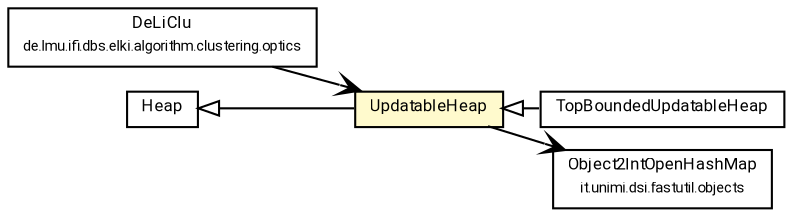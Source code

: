 #!/usr/local/bin/dot
#
# Class diagram 
# Generated by UMLGraph version R5_7_2-60-g0e99a6 (http://www.spinellis.gr/umlgraph/)
#

digraph G {
	graph [fontnames="svg"]
	edge [fontname="Roboto",fontsize=7,labelfontname="Roboto",labelfontsize=7,color="black"];
	node [fontname="Roboto",fontcolor="black",fontsize=8,shape=plaintext,margin=0,width=0,height=0];
	nodesep=0.15;
	ranksep=0.25;
	rankdir=LR;
	// de.lmu.ifi.dbs.elki.algorithm.clustering.optics.DeLiClu<V extends de.lmu.ifi.dbs.elki.data.NumberVector>
	c10598473 [label=<<table title="de.lmu.ifi.dbs.elki.algorithm.clustering.optics.DeLiClu" border="0" cellborder="1" cellspacing="0" cellpadding="2" href="../../../algorithm/clustering/optics/DeLiClu.html" target="_parent">
		<tr><td><table border="0" cellspacing="0" cellpadding="1">
		<tr><td align="center" balign="center"> <font face="Roboto">DeLiClu</font> </td></tr>
		<tr><td align="center" balign="center"> <font face="Roboto" point-size="7.0">de.lmu.ifi.dbs.elki.algorithm.clustering.optics</font> </td></tr>
		</table></td></tr>
		</table>>, URL="../../../algorithm/clustering/optics/DeLiClu.html"];
	// de.lmu.ifi.dbs.elki.utilities.datastructures.heap.Heap<E>
	c10600336 [label=<<table title="de.lmu.ifi.dbs.elki.utilities.datastructures.heap.Heap" border="0" cellborder="1" cellspacing="0" cellpadding="2" href="Heap.html" target="_parent">
		<tr><td><table border="0" cellspacing="0" cellpadding="1">
		<tr><td align="center" balign="center"> <font face="Roboto">Heap</font> </td></tr>
		</table></td></tr>
		</table>>, URL="Heap.html"];
	// de.lmu.ifi.dbs.elki.utilities.datastructures.heap.UpdatableHeap<O>
	c10600338 [label=<<table title="de.lmu.ifi.dbs.elki.utilities.datastructures.heap.UpdatableHeap" border="0" cellborder="1" cellspacing="0" cellpadding="2" bgcolor="lemonChiffon" href="UpdatableHeap.html" target="_parent">
		<tr><td><table border="0" cellspacing="0" cellpadding="1">
		<tr><td align="center" balign="center"> <font face="Roboto">UpdatableHeap</font> </td></tr>
		</table></td></tr>
		</table>>, URL="UpdatableHeap.html"];
	// de.lmu.ifi.dbs.elki.utilities.datastructures.heap.TopBoundedUpdatableHeap<E>
	c10600340 [label=<<table title="de.lmu.ifi.dbs.elki.utilities.datastructures.heap.TopBoundedUpdatableHeap" border="0" cellborder="1" cellspacing="0" cellpadding="2" href="TopBoundedUpdatableHeap.html" target="_parent">
		<tr><td><table border="0" cellspacing="0" cellpadding="1">
		<tr><td align="center" balign="center"> <font face="Roboto">TopBoundedUpdatableHeap</font> </td></tr>
		</table></td></tr>
		</table>>, URL="TopBoundedUpdatableHeap.html"];
	// de.lmu.ifi.dbs.elki.utilities.datastructures.heap.UpdatableHeap<O> extends de.lmu.ifi.dbs.elki.utilities.datastructures.heap.Heap<E>
	c10600336 -> c10600338 [arrowtail=empty,dir=back,weight=10];
	// de.lmu.ifi.dbs.elki.utilities.datastructures.heap.TopBoundedUpdatableHeap<E> extends de.lmu.ifi.dbs.elki.utilities.datastructures.heap.UpdatableHeap<O>
	c10600338 -> c10600340 [arrowtail=empty,dir=back,weight=10];
	// de.lmu.ifi.dbs.elki.algorithm.clustering.optics.DeLiClu<V extends de.lmu.ifi.dbs.elki.data.NumberVector> navassoc de.lmu.ifi.dbs.elki.utilities.datastructures.heap.UpdatableHeap<O>
	c10598473 -> c10600338 [arrowhead=open,weight=1];
	// de.lmu.ifi.dbs.elki.utilities.datastructures.heap.UpdatableHeap<O> navassoc it.unimi.dsi.fastutil.objects.Object2IntOpenHashMap<K>
	c10600338 -> c10601501 [arrowhead=open,weight=1];
	// it.unimi.dsi.fastutil.objects.Object2IntOpenHashMap<K>
	c10601501 [label=<<table title="it.unimi.dsi.fastutil.objects.Object2IntOpenHashMap" border="0" cellborder="1" cellspacing="0" cellpadding="2" href="http://docs.oracle.com/javase/7/docs/api/it/unimi/dsi/fastutil/objects/Object2IntOpenHashMap.html" target="_parent">
		<tr><td><table border="0" cellspacing="0" cellpadding="1">
		<tr><td align="center" balign="center"> <font face="Roboto">Object2IntOpenHashMap</font> </td></tr>
		<tr><td align="center" balign="center"> <font face="Roboto" point-size="7.0">it.unimi.dsi.fastutil.objects</font> </td></tr>
		</table></td></tr>
		</table>>, URL="http://docs.oracle.com/javase/7/docs/api/it/unimi/dsi/fastutil/objects/Object2IntOpenHashMap.html"];
}

